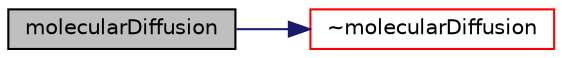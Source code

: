 digraph "molecularDiffusion"
{
  bgcolor="transparent";
  edge [fontname="Helvetica",fontsize="10",labelfontname="Helvetica",labelfontsize="10"];
  node [fontname="Helvetica",fontsize="10",shape=record];
  rankdir="LR";
  Node1 [label="molecularDiffusion",height=0.2,width=0.4,color="black", fillcolor="grey75", style="filled", fontcolor="black"];
  Node1 -> Node2 [color="midnightblue",fontsize="10",style="solid",fontname="Helvetica"];
  Node2 [label="~molecularDiffusion",height=0.2,width=0.4,color="red",URL="$a00043.html#a092563f81ebe7ddd529901dccc7c9728",tooltip="Destructor. "];
}
